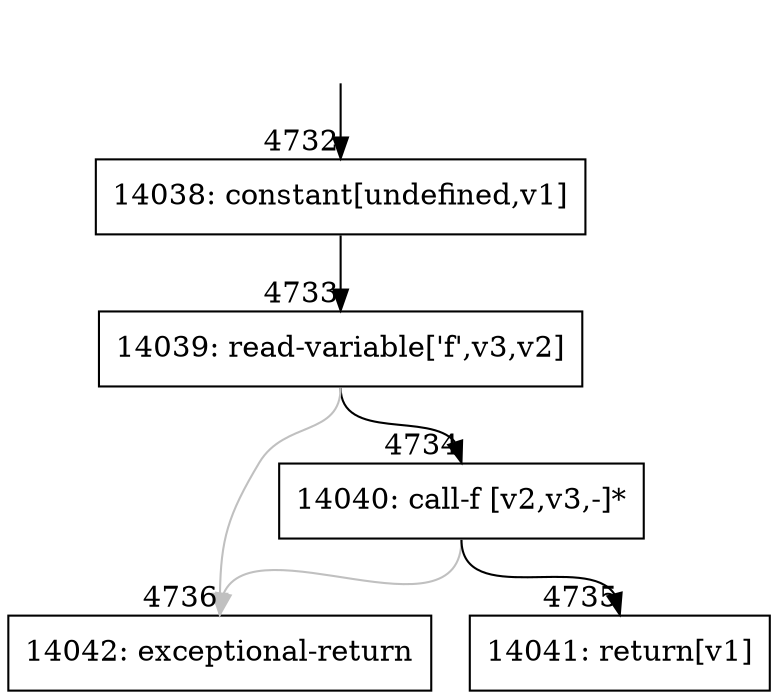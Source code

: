 digraph {
rankdir="TD"
BB_entry346[shape=none,label=""];
BB_entry346 -> BB4732 [tailport=s, headport=n, headlabel="    4732"]
BB4732 [shape=record label="{14038: constant[undefined,v1]}" ] 
BB4732 -> BB4733 [tailport=s, headport=n, headlabel="      4733"]
BB4733 [shape=record label="{14039: read-variable['f',v3,v2]}" ] 
BB4733 -> BB4734 [tailport=s, headport=n, headlabel="      4734"]
BB4733 -> BB4736 [tailport=s, headport=n, color=gray, headlabel="      4736"]
BB4734 [shape=record label="{14040: call-f [v2,v3,-]*}" ] 
BB4734 -> BB4735 [tailport=s, headport=n, headlabel="      4735"]
BB4734 -> BB4736 [tailport=s, headport=n, color=gray]
BB4735 [shape=record label="{14041: return[v1]}" ] 
BB4736 [shape=record label="{14042: exceptional-return}" ] 
//#$~ 6497
}
